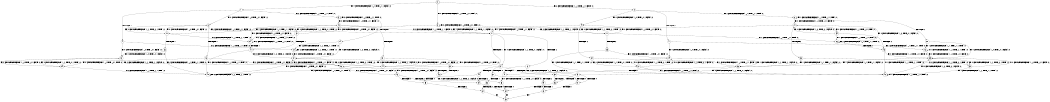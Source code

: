 digraph BCG {
size = "7, 10.5";
center = TRUE;
node [shape = circle];
0 [peripheries = 2];
0 -> 1 [label = "EX !1 !ATOMIC_EXCH_BRANCH (1, +1, TRUE, +1, 1, FALSE) !:0:"];
0 -> 2 [label = "EX !2 !ATOMIC_EXCH_BRANCH (1, +1, TRUE, +1, 1, FALSE) !:0:"];
0 -> 3 [label = "EX !0 !ATOMIC_EXCH_BRANCH (1, +0, TRUE, +0, 1, TRUE) !:0:"];
1 -> 4 [label = "TERMINATE !1"];
1 -> 5 [label = "EX !2 !ATOMIC_EXCH_BRANCH (1, +1, TRUE, +1, 1, TRUE) !:0:"];
1 -> 6 [label = "EX !0 !ATOMIC_EXCH_BRANCH (1, +0, TRUE, +0, 1, FALSE) !:0:"];
2 -> 7 [label = "TERMINATE !2"];
2 -> 8 [label = "EX !1 !ATOMIC_EXCH_BRANCH (1, +1, TRUE, +1, 1, TRUE) !:0:"];
2 -> 9 [label = "EX !0 !ATOMIC_EXCH_BRANCH (1, +0, TRUE, +0, 1, FALSE) !:0:"];
3 -> 10 [label = "EX !1 !ATOMIC_EXCH_BRANCH (1, +1, TRUE, +1, 1, FALSE) !:0:"];
3 -> 11 [label = "EX !2 !ATOMIC_EXCH_BRANCH (1, +1, TRUE, +1, 1, FALSE) !:0:"];
3 -> 3 [label = "EX !0 !ATOMIC_EXCH_BRANCH (1, +0, TRUE, +0, 1, TRUE) !:0:"];
4 -> 12 [label = "EX !2 !ATOMIC_EXCH_BRANCH (1, +1, TRUE, +1, 1, TRUE) !:0:"];
4 -> 13 [label = "EX !0 !ATOMIC_EXCH_BRANCH (1, +0, TRUE, +0, 1, FALSE) !:0:"];
5 -> 14 [label = "TERMINATE !1"];
5 -> 15 [label = "EX !0 !ATOMIC_EXCH_BRANCH (1, +0, TRUE, +0, 1, FALSE) !:0:"];
5 -> 5 [label = "EX !2 !ATOMIC_EXCH_BRANCH (1, +1, TRUE, +1, 1, TRUE) !:0:"];
6 -> 16 [label = "TERMINATE !1"];
6 -> 17 [label = "EX !2 !ATOMIC_EXCH_BRANCH (1, +1, TRUE, +1, 1, FALSE) !:0:"];
6 -> 10 [label = "EX !0 !ATOMIC_EXCH_BRANCH (1, +1, TRUE, +0, 1, TRUE) !:0:"];
7 -> 18 [label = "EX !1 !ATOMIC_EXCH_BRANCH (1, +1, TRUE, +1, 1, TRUE) !:0:"];
7 -> 19 [label = "EX !0 !ATOMIC_EXCH_BRANCH (1, +0, TRUE, +0, 1, FALSE) !:0:"];
8 -> 20 [label = "TERMINATE !2"];
8 -> 21 [label = "EX !0 !ATOMIC_EXCH_BRANCH (1, +0, TRUE, +0, 1, FALSE) !:0:"];
8 -> 8 [label = "EX !1 !ATOMIC_EXCH_BRANCH (1, +1, TRUE, +1, 1, TRUE) !:0:"];
9 -> 22 [label = "TERMINATE !2"];
9 -> 17 [label = "EX !1 !ATOMIC_EXCH_BRANCH (1, +1, TRUE, +1, 1, FALSE) !:0:"];
9 -> 11 [label = "EX !0 !ATOMIC_EXCH_BRANCH (1, +1, TRUE, +0, 1, TRUE) !:0:"];
10 -> 23 [label = "TERMINATE !1"];
10 -> 24 [label = "EX !2 !ATOMIC_EXCH_BRANCH (1, +1, TRUE, +1, 1, TRUE) !:0:"];
10 -> 6 [label = "EX !0 !ATOMIC_EXCH_BRANCH (1, +0, TRUE, +0, 1, FALSE) !:0:"];
11 -> 25 [label = "TERMINATE !2"];
11 -> 26 [label = "EX !1 !ATOMIC_EXCH_BRANCH (1, +1, TRUE, +1, 1, TRUE) !:0:"];
11 -> 9 [label = "EX !0 !ATOMIC_EXCH_BRANCH (1, +0, TRUE, +0, 1, FALSE) !:0:"];
12 -> 27 [label = "EX !0 !ATOMIC_EXCH_BRANCH (1, +0, TRUE, +0, 1, FALSE) !:0:"];
12 -> 12 [label = "EX !2 !ATOMIC_EXCH_BRANCH (1, +1, TRUE, +1, 1, TRUE) !:0:"];
13 -> 28 [label = "EX !2 !ATOMIC_EXCH_BRANCH (1, +1, TRUE, +1, 1, FALSE) !:0:"];
13 -> 29 [label = "EX !0 !ATOMIC_EXCH_BRANCH (1, +1, TRUE, +0, 1, TRUE) !:0:"];
14 -> 27 [label = "EX !0 !ATOMIC_EXCH_BRANCH (1, +0, TRUE, +0, 1, FALSE) !:0:"];
14 -> 12 [label = "EX !2 !ATOMIC_EXCH_BRANCH (1, +1, TRUE, +1, 1, TRUE) !:0:"];
15 -> 30 [label = "TERMINATE !1"];
15 -> 17 [label = "EX !2 !ATOMIC_EXCH_BRANCH (1, +1, TRUE, +1, 1, FALSE) !:0:"];
15 -> 31 [label = "EX !0 !ATOMIC_EXCH_BRANCH (1, +1, TRUE, +0, 1, TRUE) !:0:"];
16 -> 28 [label = "EX !2 !ATOMIC_EXCH_BRANCH (1, +1, TRUE, +1, 1, FALSE) !:0:"];
16 -> 29 [label = "EX !0 !ATOMIC_EXCH_BRANCH (1, +1, TRUE, +0, 1, TRUE) !:0:"];
17 -> 32 [label = "TERMINATE !1"];
17 -> 33 [label = "TERMINATE !2"];
17 -> 34 [label = "EX !0 !ATOMIC_EXCH_BRANCH (1, +1, TRUE, +0, 1, FALSE) !:0:"];
18 -> 35 [label = "EX !0 !ATOMIC_EXCH_BRANCH (1, +0, TRUE, +0, 1, FALSE) !:0:"];
18 -> 18 [label = "EX !1 !ATOMIC_EXCH_BRANCH (1, +1, TRUE, +1, 1, TRUE) !:0:"];
19 -> 36 [label = "EX !1 !ATOMIC_EXCH_BRANCH (1, +1, TRUE, +1, 1, FALSE) !:0:"];
19 -> 37 [label = "EX !0 !ATOMIC_EXCH_BRANCH (1, +1, TRUE, +0, 1, TRUE) !:0:"];
20 -> 35 [label = "EX !0 !ATOMIC_EXCH_BRANCH (1, +0, TRUE, +0, 1, FALSE) !:0:"];
20 -> 18 [label = "EX !1 !ATOMIC_EXCH_BRANCH (1, +1, TRUE, +1, 1, TRUE) !:0:"];
21 -> 38 [label = "TERMINATE !2"];
21 -> 17 [label = "EX !1 !ATOMIC_EXCH_BRANCH (1, +1, TRUE, +1, 1, FALSE) !:0:"];
21 -> 39 [label = "EX !0 !ATOMIC_EXCH_BRANCH (1, +1, TRUE, +0, 1, TRUE) !:0:"];
22 -> 36 [label = "EX !1 !ATOMIC_EXCH_BRANCH (1, +1, TRUE, +1, 1, FALSE) !:0:"];
22 -> 37 [label = "EX !0 !ATOMIC_EXCH_BRANCH (1, +1, TRUE, +0, 1, TRUE) !:0:"];
23 -> 40 [label = "EX !2 !ATOMIC_EXCH_BRANCH (1, +1, TRUE, +1, 1, TRUE) !:0:"];
23 -> 13 [label = "EX !0 !ATOMIC_EXCH_BRANCH (1, +0, TRUE, +0, 1, FALSE) !:0:"];
24 -> 41 [label = "TERMINATE !1"];
24 -> 24 [label = "EX !2 !ATOMIC_EXCH_BRANCH (1, +1, TRUE, +1, 1, TRUE) !:0:"];
24 -> 15 [label = "EX !0 !ATOMIC_EXCH_BRANCH (1, +0, TRUE, +0, 1, FALSE) !:0:"];
25 -> 42 [label = "EX !1 !ATOMIC_EXCH_BRANCH (1, +1, TRUE, +1, 1, TRUE) !:0:"];
25 -> 19 [label = "EX !0 !ATOMIC_EXCH_BRANCH (1, +0, TRUE, +0, 1, FALSE) !:0:"];
26 -> 43 [label = "TERMINATE !2"];
26 -> 26 [label = "EX !1 !ATOMIC_EXCH_BRANCH (1, +1, TRUE, +1, 1, TRUE) !:0:"];
26 -> 21 [label = "EX !0 !ATOMIC_EXCH_BRANCH (1, +0, TRUE, +0, 1, FALSE) !:0:"];
27 -> 28 [label = "EX !2 !ATOMIC_EXCH_BRANCH (1, +1, TRUE, +1, 1, FALSE) !:0:"];
27 -> 44 [label = "EX !0 !ATOMIC_EXCH_BRANCH (1, +1, TRUE, +0, 1, TRUE) !:0:"];
28 -> 45 [label = "TERMINATE !2"];
28 -> 46 [label = "EX !0 !ATOMIC_EXCH_BRANCH (1, +1, TRUE, +0, 1, FALSE) !:0:"];
29 -> 40 [label = "EX !2 !ATOMIC_EXCH_BRANCH (1, +1, TRUE, +1, 1, TRUE) !:0:"];
29 -> 13 [label = "EX !0 !ATOMIC_EXCH_BRANCH (1, +0, TRUE, +0, 1, FALSE) !:0:"];
30 -> 28 [label = "EX !2 !ATOMIC_EXCH_BRANCH (1, +1, TRUE, +1, 1, FALSE) !:0:"];
30 -> 44 [label = "EX !0 !ATOMIC_EXCH_BRANCH (1, +1, TRUE, +0, 1, TRUE) !:0:"];
31 -> 41 [label = "TERMINATE !1"];
31 -> 24 [label = "EX !2 !ATOMIC_EXCH_BRANCH (1, +1, TRUE, +1, 1, TRUE) !:0:"];
31 -> 15 [label = "EX !0 !ATOMIC_EXCH_BRANCH (1, +0, TRUE, +0, 1, FALSE) !:0:"];
32 -> 45 [label = "TERMINATE !2"];
32 -> 46 [label = "EX !0 !ATOMIC_EXCH_BRANCH (1, +1, TRUE, +0, 1, FALSE) !:0:"];
33 -> 47 [label = "TERMINATE !1"];
33 -> 48 [label = "EX !0 !ATOMIC_EXCH_BRANCH (1, +1, TRUE, +0, 1, FALSE) !:0:"];
34 -> 49 [label = "TERMINATE !1"];
34 -> 50 [label = "TERMINATE !2"];
34 -> 51 [label = "TERMINATE !0"];
35 -> 36 [label = "EX !1 !ATOMIC_EXCH_BRANCH (1, +1, TRUE, +1, 1, FALSE) !:0:"];
35 -> 52 [label = "EX !0 !ATOMIC_EXCH_BRANCH (1, +1, TRUE, +0, 1, TRUE) !:0:"];
36 -> 47 [label = "TERMINATE !1"];
36 -> 48 [label = "EX !0 !ATOMIC_EXCH_BRANCH (1, +1, TRUE, +0, 1, FALSE) !:0:"];
37 -> 42 [label = "EX !1 !ATOMIC_EXCH_BRANCH (1, +1, TRUE, +1, 1, TRUE) !:0:"];
37 -> 19 [label = "EX !0 !ATOMIC_EXCH_BRANCH (1, +0, TRUE, +0, 1, FALSE) !:0:"];
38 -> 36 [label = "EX !1 !ATOMIC_EXCH_BRANCH (1, +1, TRUE, +1, 1, FALSE) !:0:"];
38 -> 52 [label = "EX !0 !ATOMIC_EXCH_BRANCH (1, +1, TRUE, +0, 1, TRUE) !:0:"];
39 -> 43 [label = "TERMINATE !2"];
39 -> 26 [label = "EX !1 !ATOMIC_EXCH_BRANCH (1, +1, TRUE, +1, 1, TRUE) !:0:"];
39 -> 21 [label = "EX !0 !ATOMIC_EXCH_BRANCH (1, +0, TRUE, +0, 1, FALSE) !:0:"];
40 -> 40 [label = "EX !2 !ATOMIC_EXCH_BRANCH (1, +1, TRUE, +1, 1, TRUE) !:0:"];
40 -> 27 [label = "EX !0 !ATOMIC_EXCH_BRANCH (1, +0, TRUE, +0, 1, FALSE) !:0:"];
41 -> 40 [label = "EX !2 !ATOMIC_EXCH_BRANCH (1, +1, TRUE, +1, 1, TRUE) !:0:"];
41 -> 27 [label = "EX !0 !ATOMIC_EXCH_BRANCH (1, +0, TRUE, +0, 1, FALSE) !:0:"];
42 -> 42 [label = "EX !1 !ATOMIC_EXCH_BRANCH (1, +1, TRUE, +1, 1, TRUE) !:0:"];
42 -> 35 [label = "EX !0 !ATOMIC_EXCH_BRANCH (1, +0, TRUE, +0, 1, FALSE) !:0:"];
43 -> 42 [label = "EX !1 !ATOMIC_EXCH_BRANCH (1, +1, TRUE, +1, 1, TRUE) !:0:"];
43 -> 35 [label = "EX !0 !ATOMIC_EXCH_BRANCH (1, +0, TRUE, +0, 1, FALSE) !:0:"];
44 -> 40 [label = "EX !2 !ATOMIC_EXCH_BRANCH (1, +1, TRUE, +1, 1, TRUE) !:0:"];
44 -> 27 [label = "EX !0 !ATOMIC_EXCH_BRANCH (1, +0, TRUE, +0, 1, FALSE) !:0:"];
45 -> 53 [label = "EX !0 !ATOMIC_EXCH_BRANCH (1, +1, TRUE, +0, 1, FALSE) !:0:"];
46 -> 54 [label = "TERMINATE !2"];
46 -> 55 [label = "TERMINATE !0"];
47 -> 53 [label = "EX !0 !ATOMIC_EXCH_BRANCH (1, +1, TRUE, +0, 1, FALSE) !:0:"];
48 -> 56 [label = "TERMINATE !1"];
48 -> 57 [label = "TERMINATE !0"];
49 -> 54 [label = "TERMINATE !2"];
49 -> 55 [label = "TERMINATE !0"];
50 -> 56 [label = "TERMINATE !1"];
50 -> 57 [label = "TERMINATE !0"];
51 -> 58 [label = "TERMINATE !1"];
51 -> 59 [label = "TERMINATE !2"];
52 -> 42 [label = "EX !1 !ATOMIC_EXCH_BRANCH (1, +1, TRUE, +1, 1, TRUE) !:0:"];
52 -> 35 [label = "EX !0 !ATOMIC_EXCH_BRANCH (1, +0, TRUE, +0, 1, FALSE) !:0:"];
53 -> 60 [label = "TERMINATE !0"];
54 -> 60 [label = "TERMINATE !0"];
55 -> 61 [label = "TERMINATE !2"];
56 -> 60 [label = "TERMINATE !0"];
57 -> 62 [label = "TERMINATE !1"];
58 -> 61 [label = "TERMINATE !2"];
59 -> 62 [label = "TERMINATE !1"];
60 -> 63 [label = "exit"];
61 -> 63 [label = "exit"];
62 -> 63 [label = "exit"];
}
